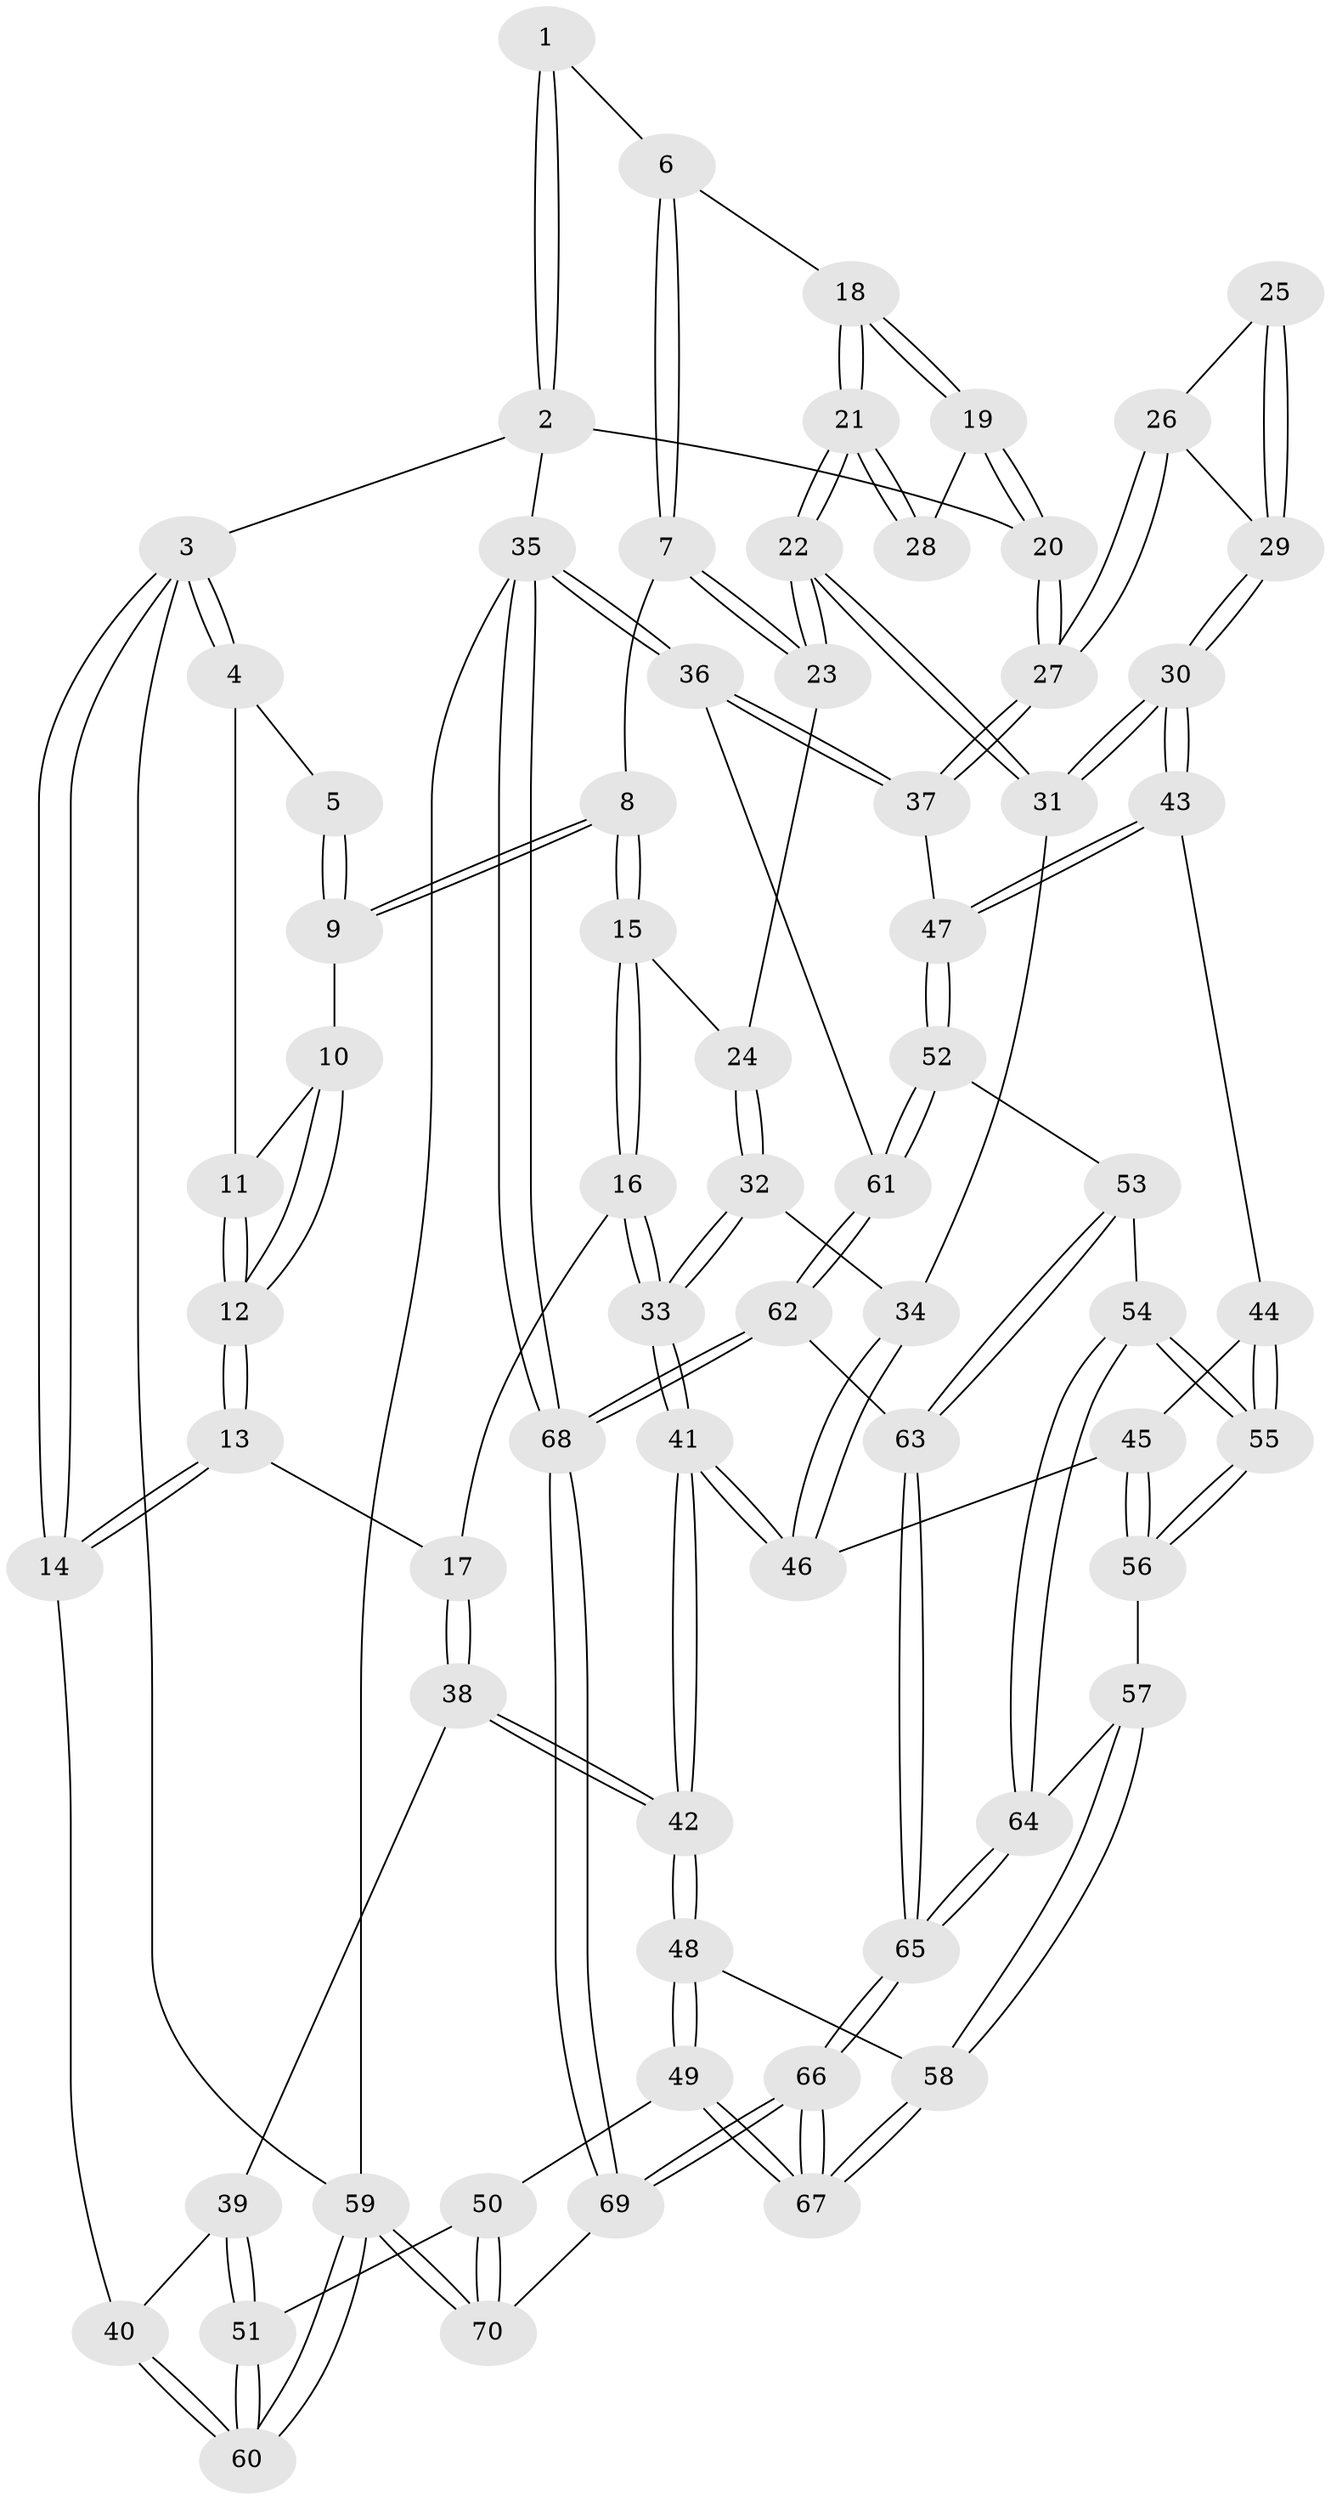 // Generated by graph-tools (version 1.1) at 2025/27/03/09/25 03:27:04]
// undirected, 70 vertices, 172 edges
graph export_dot {
graph [start="1"]
  node [color=gray90,style=filled];
  1 [pos="+0.5511158440965603+0"];
  2 [pos="+1+0"];
  3 [pos="+0+0"];
  4 [pos="+0.037091135448438985+0"];
  5 [pos="+0.44849871257239865+0"];
  6 [pos="+0.5627254728204445+0.1060431136501099"];
  7 [pos="+0.5130611845762577+0.1695518294127021"];
  8 [pos="+0.3784910364972138+0.19181870479138263"];
  9 [pos="+0.34197234876931515+0.14290684543098975"];
  10 [pos="+0.3093678497618307+0.1215114703114567"];
  11 [pos="+0.20762071246367395+0.04463116644532355"];
  12 [pos="+0.0940372716414231+0.26400759435716104"];
  13 [pos="+0.06311042461955027+0.31767078158218"];
  14 [pos="+0+0.3343484641452099"];
  15 [pos="+0.3125074138945421+0.30635217660925307"];
  16 [pos="+0.2907156074931523+0.3277386438361306"];
  17 [pos="+0.2155654527641547+0.35659188038664047"];
  18 [pos="+0.7669705382903154+0.15281564216201307"];
  19 [pos="+1+0"];
  20 [pos="+1+0"];
  21 [pos="+0.7315696302762611+0.3631571489699844"];
  22 [pos="+0.7039928434804891+0.3931592412431815"];
  23 [pos="+0.5881853506729111+0.3425493355123603"];
  24 [pos="+0.5210899080065944+0.38602816666459705"];
  25 [pos="+0.8852965548213831+0.3562019291658671"];
  26 [pos="+0.9704579678907994+0.4412248329732923"];
  27 [pos="+1+0.4735659593574451"];
  28 [pos="+0.8743563602021182+0.342101999048453"];
  29 [pos="+0.86503483280625+0.4944929344090795"];
  30 [pos="+0.785132444391514+0.5488459247818104"];
  31 [pos="+0.7046786364925322+0.39809803260083965"];
  32 [pos="+0.4601679469895143+0.48992690137332134"];
  33 [pos="+0.44532177959349867+0.504747620422333"];
  34 [pos="+0.6095829252777534+0.4945978780688355"];
  35 [pos="+1+1"];
  36 [pos="+1+0.6582974198200462"];
  37 [pos="+1+0.49257026287614464"];
  38 [pos="+0.25001996746225036+0.5479879533306332"];
  39 [pos="+0.24264022401836904+0.5543772680659531"];
  40 [pos="+0+0.49906206530280645"];
  41 [pos="+0.4293065190232354+0.5896941281918093"];
  42 [pos="+0.4131928197250394+0.6091723564709478"];
  43 [pos="+0.7851821389720557+0.5493634533328409"];
  44 [pos="+0.7165563505586691+0.5885253129208511"];
  45 [pos="+0.6264887502694063+0.623870439788923"];
  46 [pos="+0.5764285735707364+0.5876844944563926"];
  47 [pos="+0.7869436553014524+0.5517837064434011"];
  48 [pos="+0.4137178092644342+0.7106670656468943"];
  49 [pos="+0.15236116332460078+0.785434043624301"];
  50 [pos="+0.092561381624344+0.7846085178279435"];
  51 [pos="+0.0787243377273414+0.7800141567434009"];
  52 [pos="+0.8479761480126771+0.6497995881787126"];
  53 [pos="+0.7839214169014795+0.718648510162238"];
  54 [pos="+0.6900390957049375+0.7459981262478205"];
  55 [pos="+0.685819929913038+0.7413704950541384"];
  56 [pos="+0.6187188084238632+0.6912221173269361"];
  57 [pos="+0.5501239069957677+0.7332726205909904"];
  58 [pos="+0.45015589360932334+0.7610728888204297"];
  59 [pos="+0+1"];
  60 [pos="+0+0.7915168414257192"];
  61 [pos="+0.917286364253563+0.6788193239620558"];
  62 [pos="+0.8768681123473369+0.8746770836765146"];
  63 [pos="+0.7899258518307608+0.8463795620705474"];
  64 [pos="+0.6704210508886258+0.8264349975401143"];
  65 [pos="+0.6714328325300936+0.8866686484051811"];
  66 [pos="+0.5259799507915146+1"];
  67 [pos="+0.4797596368545305+0.9884561617505816"];
  68 [pos="+1+1"];
  69 [pos="+0.525852990833515+1"];
  70 [pos="+0.39489477312427634+1"];
  1 -- 2;
  1 -- 2;
  1 -- 6;
  2 -- 3;
  2 -- 20;
  2 -- 35;
  3 -- 4;
  3 -- 4;
  3 -- 14;
  3 -- 14;
  3 -- 59;
  4 -- 5;
  4 -- 11;
  5 -- 9;
  5 -- 9;
  6 -- 7;
  6 -- 7;
  6 -- 18;
  7 -- 8;
  7 -- 23;
  7 -- 23;
  8 -- 9;
  8 -- 9;
  8 -- 15;
  8 -- 15;
  9 -- 10;
  10 -- 11;
  10 -- 12;
  10 -- 12;
  11 -- 12;
  11 -- 12;
  12 -- 13;
  12 -- 13;
  13 -- 14;
  13 -- 14;
  13 -- 17;
  14 -- 40;
  15 -- 16;
  15 -- 16;
  15 -- 24;
  16 -- 17;
  16 -- 33;
  16 -- 33;
  17 -- 38;
  17 -- 38;
  18 -- 19;
  18 -- 19;
  18 -- 21;
  18 -- 21;
  19 -- 20;
  19 -- 20;
  19 -- 28;
  20 -- 27;
  20 -- 27;
  21 -- 22;
  21 -- 22;
  21 -- 28;
  21 -- 28;
  22 -- 23;
  22 -- 23;
  22 -- 31;
  22 -- 31;
  23 -- 24;
  24 -- 32;
  24 -- 32;
  25 -- 26;
  25 -- 29;
  25 -- 29;
  26 -- 27;
  26 -- 27;
  26 -- 29;
  27 -- 37;
  27 -- 37;
  29 -- 30;
  29 -- 30;
  30 -- 31;
  30 -- 31;
  30 -- 43;
  30 -- 43;
  31 -- 34;
  32 -- 33;
  32 -- 33;
  32 -- 34;
  33 -- 41;
  33 -- 41;
  34 -- 46;
  34 -- 46;
  35 -- 36;
  35 -- 36;
  35 -- 68;
  35 -- 68;
  35 -- 59;
  36 -- 37;
  36 -- 37;
  36 -- 61;
  37 -- 47;
  38 -- 39;
  38 -- 42;
  38 -- 42;
  39 -- 40;
  39 -- 51;
  39 -- 51;
  40 -- 60;
  40 -- 60;
  41 -- 42;
  41 -- 42;
  41 -- 46;
  41 -- 46;
  42 -- 48;
  42 -- 48;
  43 -- 44;
  43 -- 47;
  43 -- 47;
  44 -- 45;
  44 -- 55;
  44 -- 55;
  45 -- 46;
  45 -- 56;
  45 -- 56;
  47 -- 52;
  47 -- 52;
  48 -- 49;
  48 -- 49;
  48 -- 58;
  49 -- 50;
  49 -- 67;
  49 -- 67;
  50 -- 51;
  50 -- 70;
  50 -- 70;
  51 -- 60;
  51 -- 60;
  52 -- 53;
  52 -- 61;
  52 -- 61;
  53 -- 54;
  53 -- 63;
  53 -- 63;
  54 -- 55;
  54 -- 55;
  54 -- 64;
  54 -- 64;
  55 -- 56;
  55 -- 56;
  56 -- 57;
  57 -- 58;
  57 -- 58;
  57 -- 64;
  58 -- 67;
  58 -- 67;
  59 -- 60;
  59 -- 60;
  59 -- 70;
  59 -- 70;
  61 -- 62;
  61 -- 62;
  62 -- 63;
  62 -- 68;
  62 -- 68;
  63 -- 65;
  63 -- 65;
  64 -- 65;
  64 -- 65;
  65 -- 66;
  65 -- 66;
  66 -- 67;
  66 -- 67;
  66 -- 69;
  66 -- 69;
  68 -- 69;
  68 -- 69;
  69 -- 70;
}
